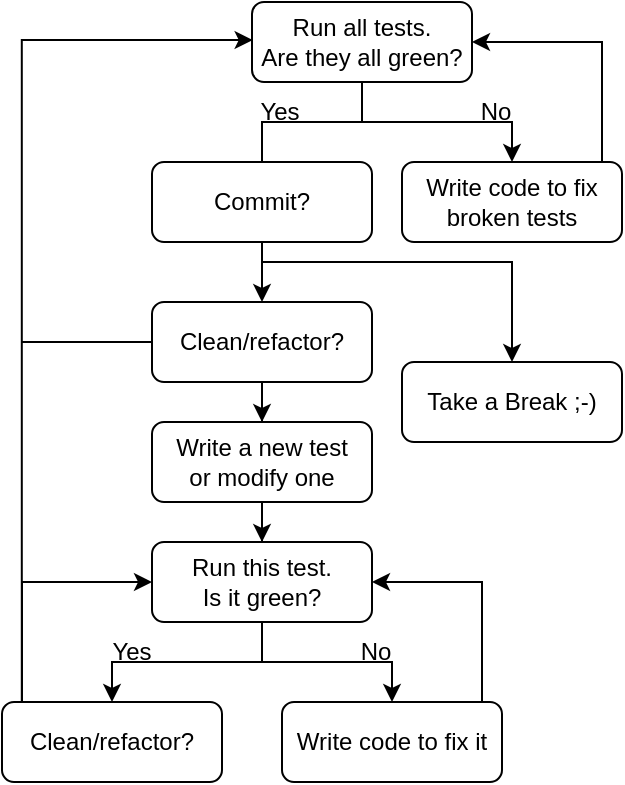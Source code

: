 <mxfile version="21.2.9" type="device">
  <diagram name="Page-1" id="qYrQhgDom5GvU5sFBGzP">
    <mxGraphModel dx="862" dy="469" grid="1" gridSize="10" guides="1" tooltips="1" connect="1" arrows="1" fold="1" page="1" pageScale="1" pageWidth="827" pageHeight="1169" math="0" shadow="0">
      <root>
        <mxCell id="0" />
        <mxCell id="1" parent="0" />
        <mxCell id="m3gwON3cOrsni4ZV-1J--15" style="edgeStyle=orthogonalEdgeStyle;rounded=0;orthogonalLoop=1;jettySize=auto;html=1;entryX=0.5;entryY=0;entryDx=0;entryDy=0;" parent="1" edge="1">
          <mxGeometry relative="1" as="geometry">
            <mxPoint x="377" y="155" as="sourcePoint" />
            <mxPoint x="319.5" y="210" as="targetPoint" />
            <Array as="points">
              <mxPoint x="380" y="155" />
              <mxPoint x="380" y="180" />
              <mxPoint x="330" y="180" />
              <mxPoint x="330" y="210" />
            </Array>
          </mxGeometry>
        </mxCell>
        <mxCell id="m3gwON3cOrsni4ZV-1J--16" style="edgeStyle=orthogonalEdgeStyle;rounded=0;orthogonalLoop=1;jettySize=auto;html=1;entryX=0.5;entryY=0;entryDx=0;entryDy=0;" parent="1" source="m3gwON3cOrsni4ZV-1J--1" target="m3gwON3cOrsni4ZV-1J--2" edge="1">
          <mxGeometry relative="1" as="geometry" />
        </mxCell>
        <mxCell id="m3gwON3cOrsni4ZV-1J--1" value="&lt;div&gt;Run all tests.&lt;/div&gt;&lt;div&gt;Are they all green?&lt;br&gt;&lt;/div&gt;" style="rounded=1;whiteSpace=wrap;html=1;" parent="1" vertex="1">
          <mxGeometry x="325" y="120" width="110" height="40" as="geometry" />
        </mxCell>
        <mxCell id="m3gwON3cOrsni4ZV-1J--17" style="edgeStyle=orthogonalEdgeStyle;rounded=0;orthogonalLoop=1;jettySize=auto;html=1;entryX=1;entryY=0.5;entryDx=0;entryDy=0;" parent="1" source="m3gwON3cOrsni4ZV-1J--2" target="m3gwON3cOrsni4ZV-1J--1" edge="1">
          <mxGeometry relative="1" as="geometry">
            <Array as="points">
              <mxPoint x="500" y="230" />
              <mxPoint x="500" y="140" />
            </Array>
          </mxGeometry>
        </mxCell>
        <mxCell id="m3gwON3cOrsni4ZV-1J--2" value="Write code to fix broken tests" style="rounded=1;whiteSpace=wrap;html=1;" parent="1" vertex="1">
          <mxGeometry x="400" y="200" width="110" height="40" as="geometry" />
        </mxCell>
        <mxCell id="m3gwON3cOrsni4ZV-1J--14" style="edgeStyle=orthogonalEdgeStyle;rounded=0;orthogonalLoop=1;jettySize=auto;html=1;entryX=0.5;entryY=0;entryDx=0;entryDy=0;" parent="1" source="m3gwON3cOrsni4ZV-1J--3" target="m3gwON3cOrsni4ZV-1J--4" edge="1">
          <mxGeometry relative="1" as="geometry" />
        </mxCell>
        <mxCell id="m3gwON3cOrsni4ZV-1J--3" value="&lt;div&gt;Clean/refactor?&lt;/div&gt;" style="rounded=1;whiteSpace=wrap;html=1;" parent="1" vertex="1">
          <mxGeometry x="275" y="270" width="110" height="40" as="geometry" />
        </mxCell>
        <mxCell id="m3gwON3cOrsni4ZV-1J--12" style="edgeStyle=orthogonalEdgeStyle;rounded=0;orthogonalLoop=1;jettySize=auto;html=1;entryX=0.5;entryY=0;entryDx=0;entryDy=0;" parent="1" source="m3gwON3cOrsni4ZV-1J--4" target="m3gwON3cOrsni4ZV-1J--5" edge="1">
          <mxGeometry relative="1" as="geometry" />
        </mxCell>
        <mxCell id="m3gwON3cOrsni4ZV-1J--4" value="&lt;div&gt;Write a new test &lt;br&gt;&lt;/div&gt;&lt;div&gt;or modify one&lt;/div&gt;" style="rounded=1;whiteSpace=wrap;html=1;" parent="1" vertex="1">
          <mxGeometry x="275" y="330" width="110" height="40" as="geometry" />
        </mxCell>
        <mxCell id="m3gwON3cOrsni4ZV-1J--8" style="edgeStyle=orthogonalEdgeStyle;rounded=0;orthogonalLoop=1;jettySize=auto;html=1;entryX=0.5;entryY=0;entryDx=0;entryDy=0;" parent="1" source="m3gwON3cOrsni4ZV-1J--5" target="m3gwON3cOrsni4ZV-1J--6" edge="1">
          <mxGeometry relative="1" as="geometry" />
        </mxCell>
        <mxCell id="m3gwON3cOrsni4ZV-1J--9" style="edgeStyle=orthogonalEdgeStyle;rounded=0;orthogonalLoop=1;jettySize=auto;html=1;entryX=0.5;entryY=0;entryDx=0;entryDy=0;" parent="1" source="m3gwON3cOrsni4ZV-1J--5" target="m3gwON3cOrsni4ZV-1J--7" edge="1">
          <mxGeometry relative="1" as="geometry" />
        </mxCell>
        <mxCell id="m3gwON3cOrsni4ZV-1J--5" value="&lt;div&gt;Run this test.&lt;/div&gt;&lt;div&gt;Is it green?&lt;br&gt;&lt;/div&gt;" style="rounded=1;whiteSpace=wrap;html=1;" parent="1" vertex="1">
          <mxGeometry x="275" y="390" width="110" height="40" as="geometry" />
        </mxCell>
        <mxCell id="m3gwON3cOrsni4ZV-1J--13" style="edgeStyle=orthogonalEdgeStyle;rounded=0;orthogonalLoop=1;jettySize=auto;html=1;entryX=0.003;entryY=0.425;entryDx=0;entryDy=0;entryPerimeter=0;exitX=0.09;exitY=0.012;exitDx=0;exitDy=0;exitPerimeter=0;" parent="1" source="m3gwON3cOrsni4ZV-1J--6" edge="1">
          <mxGeometry relative="1" as="geometry">
            <mxPoint x="194" y="450" as="sourcePoint" />
            <mxPoint x="325.33" y="139" as="targetPoint" />
            <Array as="points">
              <mxPoint x="210" y="139" />
            </Array>
          </mxGeometry>
        </mxCell>
        <mxCell id="m3gwON3cOrsni4ZV-1J--21" style="edgeStyle=orthogonalEdgeStyle;rounded=0;orthogonalLoop=1;jettySize=auto;html=1;entryX=0;entryY=0.5;entryDx=0;entryDy=0;" parent="1" source="m3gwON3cOrsni4ZV-1J--6" target="m3gwON3cOrsni4ZV-1J--5" edge="1">
          <mxGeometry relative="1" as="geometry">
            <Array as="points">
              <mxPoint x="210" y="410" />
            </Array>
          </mxGeometry>
        </mxCell>
        <mxCell id="m3gwON3cOrsni4ZV-1J--6" value="Clean/refactor?" style="rounded=1;whiteSpace=wrap;html=1;" parent="1" vertex="1">
          <mxGeometry x="200" y="470" width="110" height="40" as="geometry" />
        </mxCell>
        <mxCell id="m3gwON3cOrsni4ZV-1J--20" style="edgeStyle=orthogonalEdgeStyle;rounded=0;orthogonalLoop=1;jettySize=auto;html=1;entryX=1;entryY=0.5;entryDx=0;entryDy=0;" parent="1" source="m3gwON3cOrsni4ZV-1J--7" target="m3gwON3cOrsni4ZV-1J--5" edge="1">
          <mxGeometry relative="1" as="geometry">
            <Array as="points">
              <mxPoint x="440" y="410" />
            </Array>
          </mxGeometry>
        </mxCell>
        <mxCell id="m3gwON3cOrsni4ZV-1J--7" value="Write code to fix it" style="rounded=1;whiteSpace=wrap;html=1;" parent="1" vertex="1">
          <mxGeometry x="340" y="470" width="110" height="40" as="geometry" />
        </mxCell>
        <mxCell id="m3gwON3cOrsni4ZV-1J--10" value="Yes" style="text;html=1;strokeColor=none;fillColor=none;align=center;verticalAlign=middle;whiteSpace=wrap;rounded=0;" parent="1" vertex="1">
          <mxGeometry x="235" y="430" width="60" height="30" as="geometry" />
        </mxCell>
        <mxCell id="m3gwON3cOrsni4ZV-1J--11" value="No" style="text;html=1;strokeColor=none;fillColor=none;align=center;verticalAlign=middle;whiteSpace=wrap;rounded=0;" parent="1" vertex="1">
          <mxGeometry x="357" y="430" width="60" height="30" as="geometry" />
        </mxCell>
        <mxCell id="m3gwON3cOrsni4ZV-1J--18" value="Yes" style="text;html=1;strokeColor=none;fillColor=none;align=center;verticalAlign=middle;whiteSpace=wrap;rounded=0;" parent="1" vertex="1">
          <mxGeometry x="309" y="160" width="60" height="30" as="geometry" />
        </mxCell>
        <mxCell id="m3gwON3cOrsni4ZV-1J--19" value="No" style="text;html=1;strokeColor=none;fillColor=none;align=center;verticalAlign=middle;whiteSpace=wrap;rounded=0;" parent="1" vertex="1">
          <mxGeometry x="417" y="160" width="60" height="30" as="geometry" />
        </mxCell>
        <mxCell id="m3gwON3cOrsni4ZV-1J--23" value="Take a Break ;-)" style="rounded=1;whiteSpace=wrap;html=1;" parent="1" vertex="1">
          <mxGeometry x="400" y="300" width="110" height="40" as="geometry" />
        </mxCell>
        <mxCell id="m3gwON3cOrsni4ZV-1J--24" style="edgeStyle=orthogonalEdgeStyle;rounded=0;orthogonalLoop=1;jettySize=auto;html=1;entryX=0.5;entryY=0;entryDx=0;entryDy=0;" parent="1" target="m3gwON3cOrsni4ZV-1J--23" edge="1">
          <mxGeometry relative="1" as="geometry">
            <mxPoint x="330" y="240" as="sourcePoint" />
            <mxPoint x="441" y="335" as="targetPoint" />
            <Array as="points">
              <mxPoint x="330" y="250" />
              <mxPoint x="455" y="250" />
            </Array>
          </mxGeometry>
        </mxCell>
        <mxCell id="nxqan7riVXU7TYYPwRA9-3" style="edgeStyle=orthogonalEdgeStyle;rounded=0;orthogonalLoop=1;jettySize=auto;html=1;entryX=0.5;entryY=0;entryDx=0;entryDy=0;" parent="1" source="nxqan7riVXU7TYYPwRA9-1" target="m3gwON3cOrsni4ZV-1J--3" edge="1">
          <mxGeometry relative="1" as="geometry" />
        </mxCell>
        <mxCell id="nxqan7riVXU7TYYPwRA9-5" style="edgeStyle=orthogonalEdgeStyle;rounded=0;orthogonalLoop=1;jettySize=auto;html=1;exitX=0;exitY=0.5;exitDx=0;exitDy=0;endArrow=none;endFill=0;" parent="1" source="m3gwON3cOrsni4ZV-1J--3" edge="1">
          <mxGeometry relative="1" as="geometry">
            <mxPoint x="210" y="290" as="targetPoint" />
          </mxGeometry>
        </mxCell>
        <mxCell id="nxqan7riVXU7TYYPwRA9-1" value="Commit?" style="rounded=1;whiteSpace=wrap;html=1;" parent="1" vertex="1">
          <mxGeometry x="275" y="200" width="110" height="40" as="geometry" />
        </mxCell>
      </root>
    </mxGraphModel>
  </diagram>
</mxfile>
